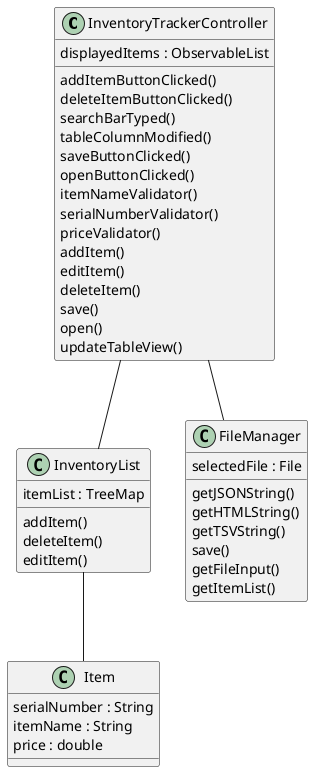 @startuml

class InventoryTrackerController
{
displayedItems : ObservableList
addItemButtonClicked()
deleteItemButtonClicked()
searchBarTyped()
tableColumnModified()
saveButtonClicked()
openButtonClicked()
itemNameValidator()
serialNumberValidator()
priceValidator()
addItem()
editItem()
deleteItem()
save()
open()
updateTableView()
}

class InventoryList
{
itemList : TreeMap
addItem()
deleteItem()
editItem()
}

class Item
{
serialNumber : String
itemName : String
price : double
}

class FileManager
{
selectedFile : File
getJSONString()
getHTMLString()
getTSVString()
save()
getFileInput()
getItemList()
}

InventoryTrackerController -- InventoryList
InventoryList -- Item
InventoryTrackerController -- FileManager

@enduml